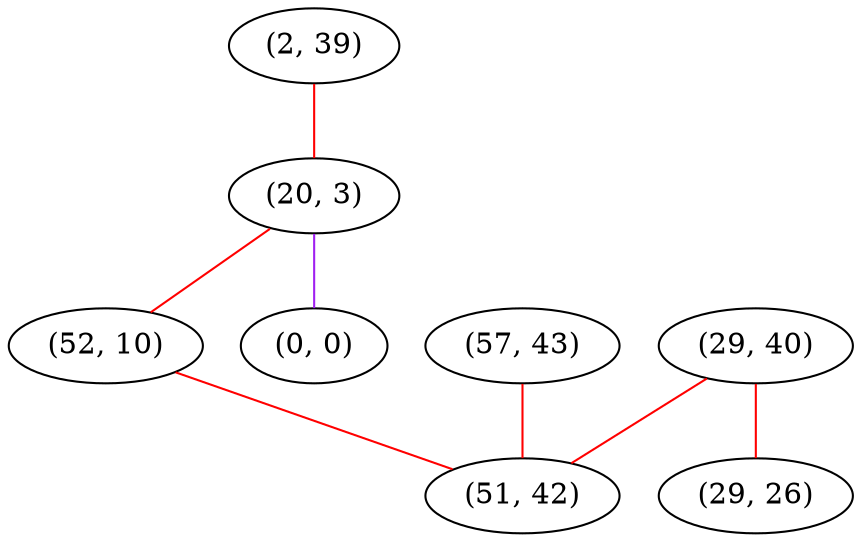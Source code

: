 graph "" {
"(2, 39)";
"(57, 43)";
"(20, 3)";
"(29, 40)";
"(52, 10)";
"(0, 0)";
"(51, 42)";
"(29, 26)";
"(2, 39)" -- "(20, 3)"  [color=red, key=0, weight=1];
"(57, 43)" -- "(51, 42)"  [color=red, key=0, weight=1];
"(20, 3)" -- "(52, 10)"  [color=red, key=0, weight=1];
"(20, 3)" -- "(0, 0)"  [color=purple, key=0, weight=4];
"(29, 40)" -- "(51, 42)"  [color=red, key=0, weight=1];
"(29, 40)" -- "(29, 26)"  [color=red, key=0, weight=1];
"(52, 10)" -- "(51, 42)"  [color=red, key=0, weight=1];
}
